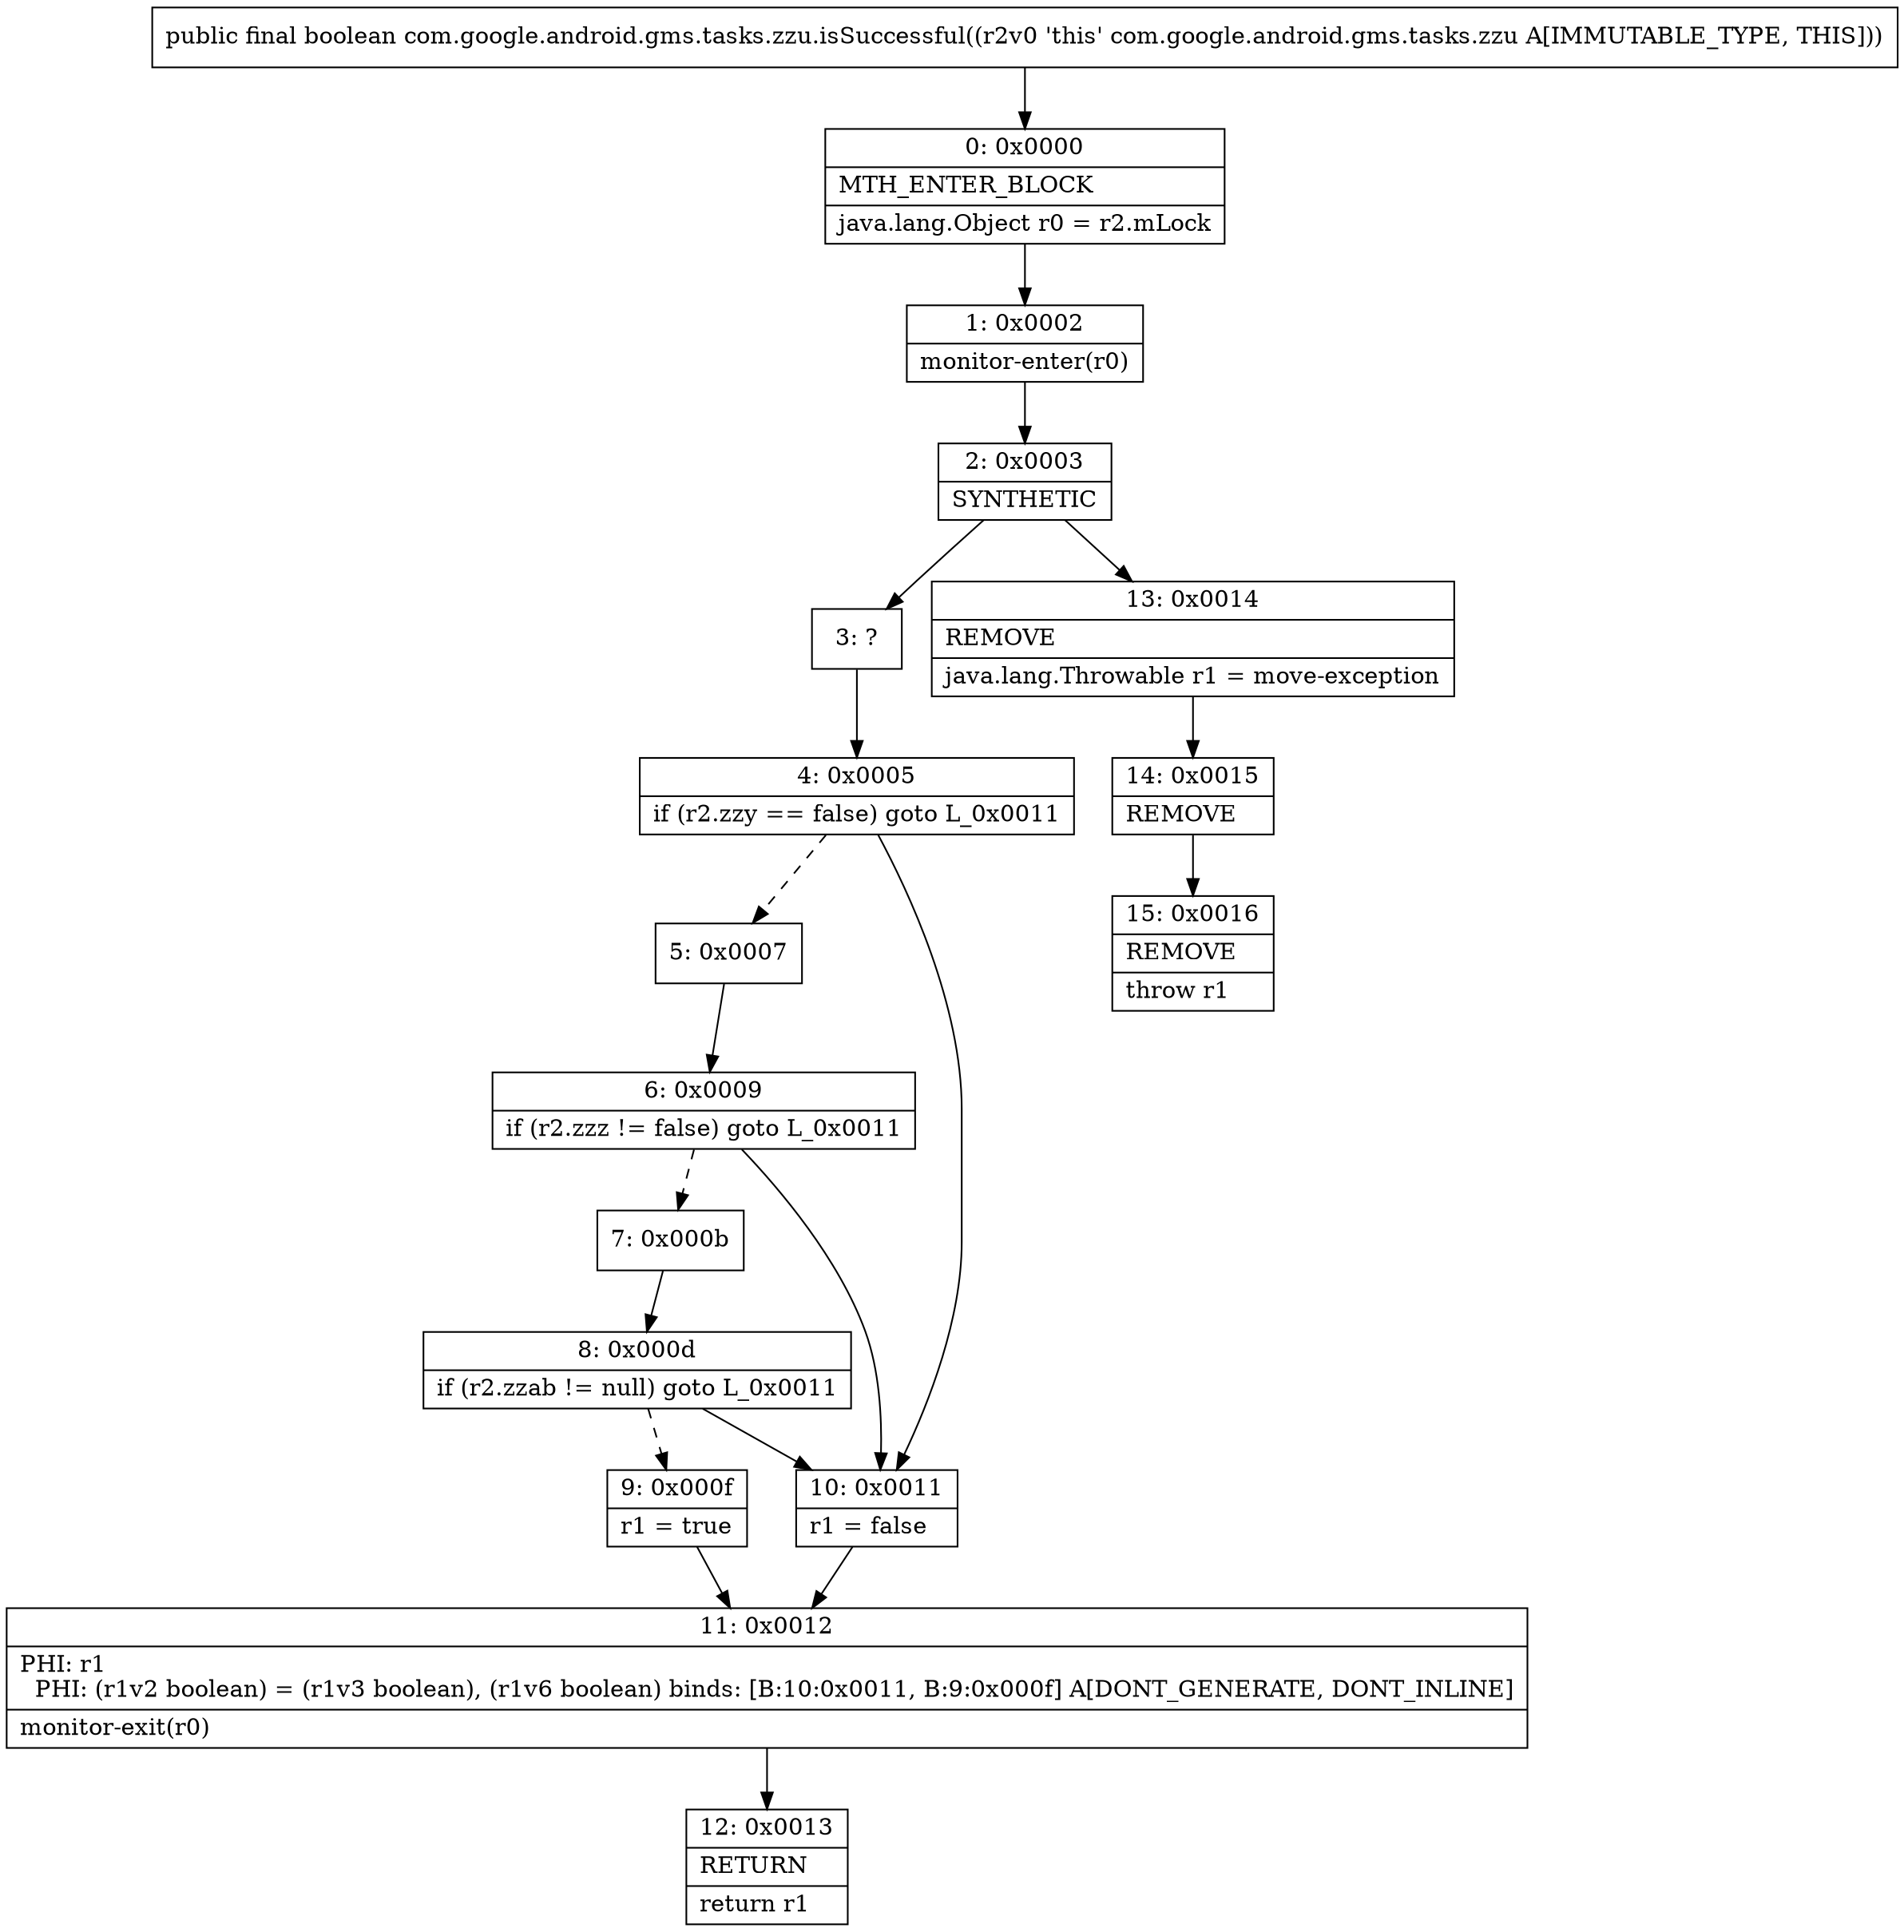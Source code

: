 digraph "CFG forcom.google.android.gms.tasks.zzu.isSuccessful()Z" {
Node_0 [shape=record,label="{0\:\ 0x0000|MTH_ENTER_BLOCK\l|java.lang.Object r0 = r2.mLock\l}"];
Node_1 [shape=record,label="{1\:\ 0x0002|monitor\-enter(r0)\l}"];
Node_2 [shape=record,label="{2\:\ 0x0003|SYNTHETIC\l}"];
Node_3 [shape=record,label="{3\:\ ?}"];
Node_4 [shape=record,label="{4\:\ 0x0005|if (r2.zzy == false) goto L_0x0011\l}"];
Node_5 [shape=record,label="{5\:\ 0x0007}"];
Node_6 [shape=record,label="{6\:\ 0x0009|if (r2.zzz != false) goto L_0x0011\l}"];
Node_7 [shape=record,label="{7\:\ 0x000b}"];
Node_8 [shape=record,label="{8\:\ 0x000d|if (r2.zzab != null) goto L_0x0011\l}"];
Node_9 [shape=record,label="{9\:\ 0x000f|r1 = true\l}"];
Node_10 [shape=record,label="{10\:\ 0x0011|r1 = false\l}"];
Node_11 [shape=record,label="{11\:\ 0x0012|PHI: r1 \l  PHI: (r1v2 boolean) = (r1v3 boolean), (r1v6 boolean) binds: [B:10:0x0011, B:9:0x000f] A[DONT_GENERATE, DONT_INLINE]\l|monitor\-exit(r0)\l}"];
Node_12 [shape=record,label="{12\:\ 0x0013|RETURN\l|return r1\l}"];
Node_13 [shape=record,label="{13\:\ 0x0014|REMOVE\l|java.lang.Throwable r1 = move\-exception\l}"];
Node_14 [shape=record,label="{14\:\ 0x0015|REMOVE\l}"];
Node_15 [shape=record,label="{15\:\ 0x0016|REMOVE\l|throw r1\l}"];
MethodNode[shape=record,label="{public final boolean com.google.android.gms.tasks.zzu.isSuccessful((r2v0 'this' com.google.android.gms.tasks.zzu A[IMMUTABLE_TYPE, THIS])) }"];
MethodNode -> Node_0;
Node_0 -> Node_1;
Node_1 -> Node_2;
Node_2 -> Node_3;
Node_2 -> Node_13;
Node_3 -> Node_4;
Node_4 -> Node_5[style=dashed];
Node_4 -> Node_10;
Node_5 -> Node_6;
Node_6 -> Node_7[style=dashed];
Node_6 -> Node_10;
Node_7 -> Node_8;
Node_8 -> Node_9[style=dashed];
Node_8 -> Node_10;
Node_9 -> Node_11;
Node_10 -> Node_11;
Node_11 -> Node_12;
Node_13 -> Node_14;
Node_14 -> Node_15;
}

